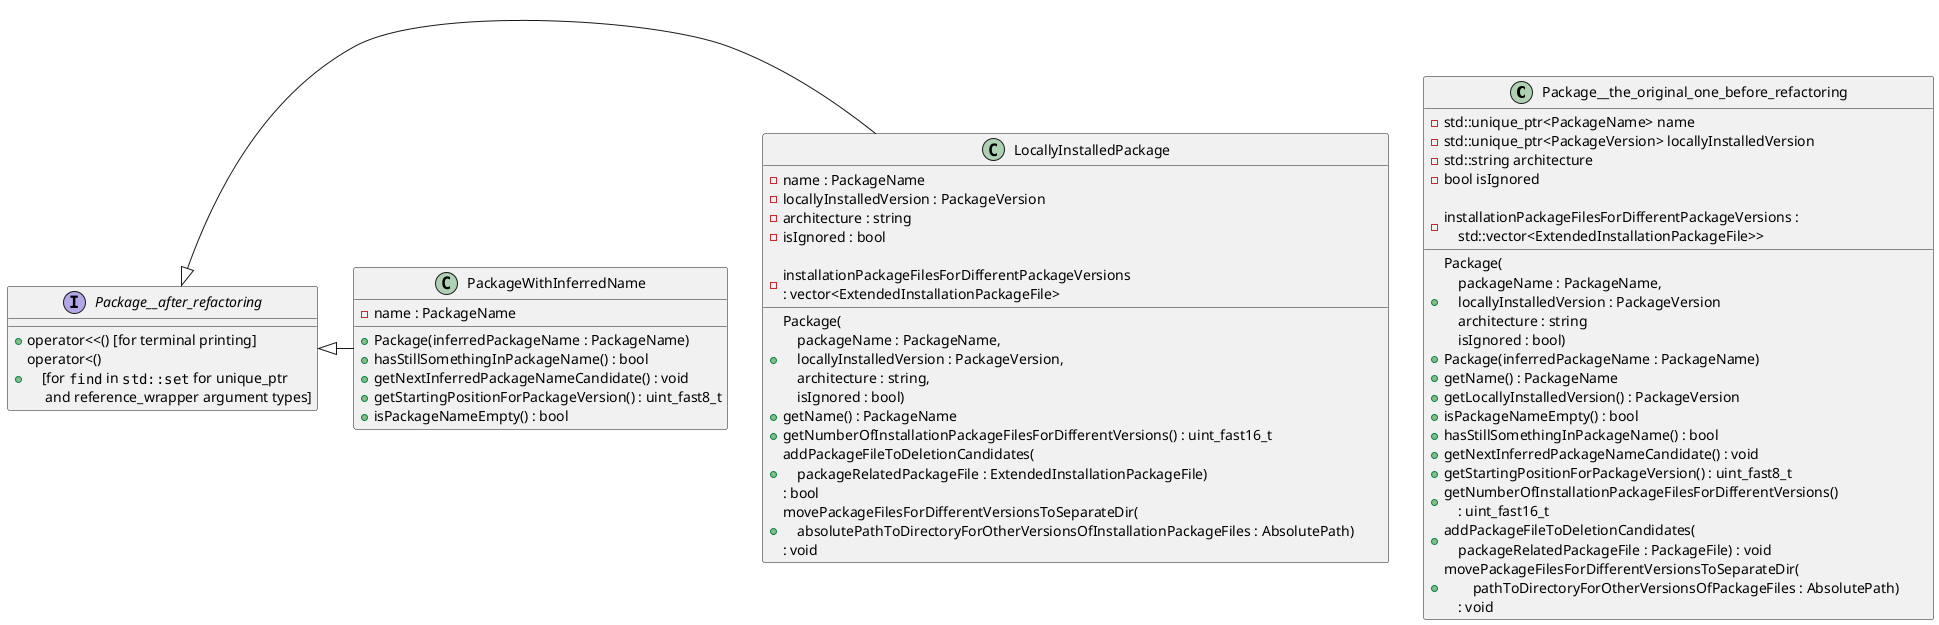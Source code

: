 @startuml

'Proposed solutions to avoid assigning reference member attributes to temporary values in single-argument constructor:
' - Inheritance/Implementation of interface - a class with only pure virtual functions with commonfunctions
'   - overkill/not necessary - I don't use them in one container, neither I want to complicate my code with abstractions for simplicity and understandability
' - Splitting one 'PackageFile'
'   - to two classes
'   - then encapsulate the 'string' type 'filname' and 'absolutePath' member variables to custom defined classes 'Filename' and 'AbsolutePath' for expressivenes
'   - Accepted solution

class Package__the_original_one_before_refactoring {
    + Package(\
        \n    packageName : PackageName,\
        \n    locallyInstalledVersion : PackageVersion\
        \n    architecture : string\
        \n    isIgnored : bool)
    + Package(inferredPackageName : PackageName)
    + getName() : PackageName
    + getLocallyInstalledVersion() : PackageVersion
    + isPackageNameEmpty() : bool
    + hasStillSomethingInPackageName() : bool
    + getNextInferredPackageNameCandidate() : void
    + getStartingPositionForPackageVersion() : uint_fast8_t
    + getNumberOfInstallationPackageFilesForDifferentVersions()\
        \n    : uint_fast16_t
    + addPackageFileToDeletionCandidates(\
        \n    packageRelatedPackageFile : PackageFile) : void
    + movePackageFilesForDifferentVersionsToSeparateDir(\
        \n        pathToDirectoryForOtherVersionsOfPackageFiles : AbsolutePath)\
        \n    : void

    - std::unique_ptr<PackageName> name
    - std::unique_ptr<PackageVersion> locallyInstalledVersion
    - std::string architecture
    - bool isIgnored

    - installationPackageFilesForDifferentPackageVersions :\
        \n    std::vector<ExtendedInstallationPackageFile>>
}

'Analysis

interface Package__after_refactoring {
    + operator<<() [for terminal printing]
    + operator<()\
    \n    [for ""find"" in ""std::set"" for unique_ptr\
    \n     and reference_wrapper argument types]
}

class LocallyInstalledPackage {
    + Package(\
    \n    packageName : PackageName,\
    \n    locallyInstalledVersion : PackageVersion,\
    \n    architecture : string,\
    \n    isIgnored : bool)
    + getName() : PackageName
    + getNumberOfInstallationPackageFilesForDifferentVersions() : uint_fast16_t
    + addPackageFileToDeletionCandidates(\
    \n    packageRelatedPackageFile : ExtendedInstallationPackageFile)\
    \n: bool
    + movePackageFilesForDifferentVersionsToSeparateDir(\
        \n    absolutePathToDirectoryForOtherVersionsOfInstallationPackageFiles : AbsolutePath)\
        \n: void
    - name : PackageName
    - locallyInstalledVersion : PackageVersion
    - architecture : string
    - isIgnored : bool

    - installationPackageFilesForDifferentPackageVersions\
    \n: vector<ExtendedInstallationPackageFile>
}

Package__after_refactoring <|- LocallyInstalledPackage

class PackageWithInferredName {
    + Package(inferredPackageName : PackageName)
    + hasStillSomethingInPackageName() : bool
    '+ operator<() [for ""find"" in ""std::set""]
    + getNextInferredPackageNameCandidate() : void
    + getStartingPositionForPackageVersion() : uint_fast8_t
    + isPackageNameEmpty() : bool
    - name : PackageName
}

Package__after_refactoring <|- PackageWithInferredName

@enduml
